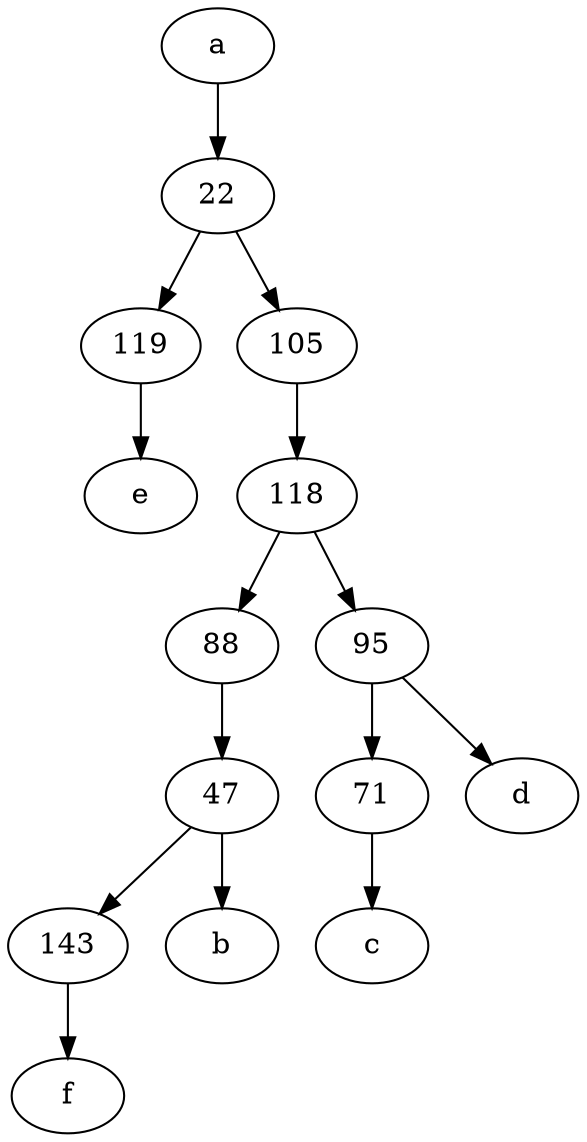 digraph  {
	88;
	118;
	95;
	47;
	a [pos="40,10!"];
	119;
	105;
	143;
	22;
	71;
	105 -> 118;
	22 -> 119;
	88 -> 47;
	71 -> c;
	118 -> 95;
	22 -> 105;
	47 -> 143;
	119 -> e;
	a -> 22;
	143 -> f;
	47 -> b;
	118 -> 88;
	95 -> 71;
	95 -> d;

	}